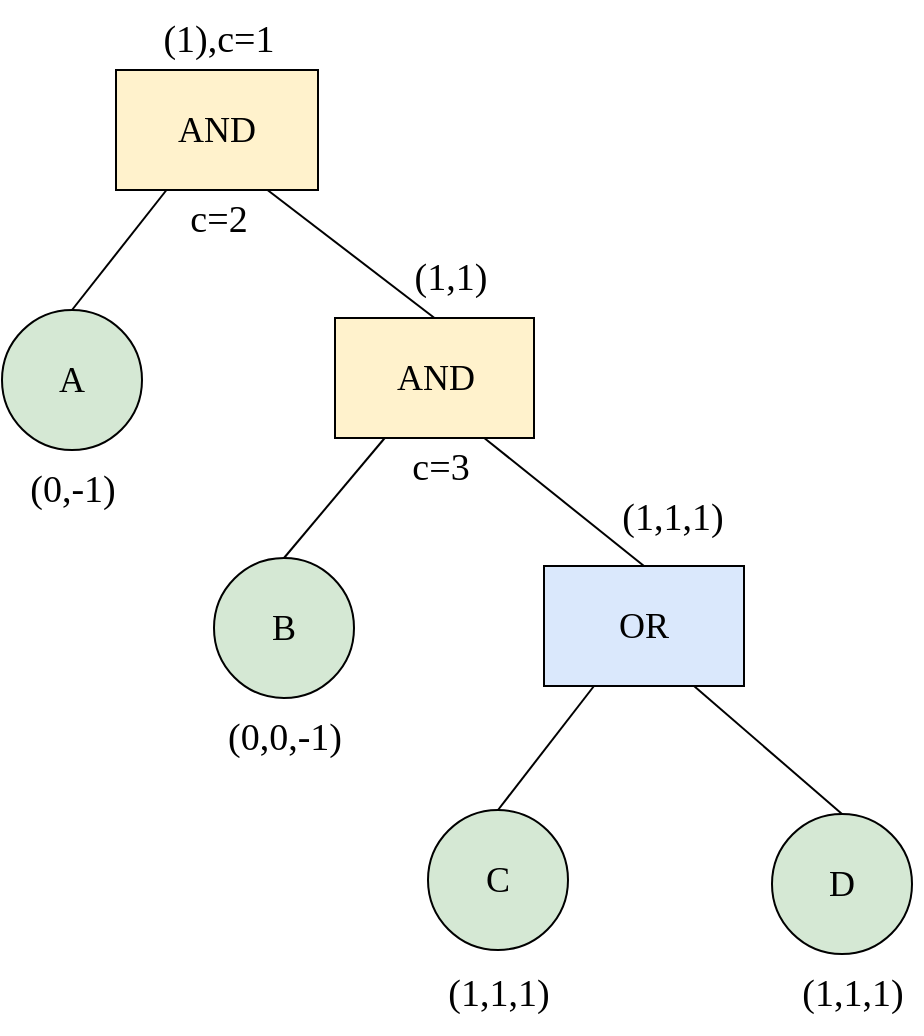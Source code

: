 <mxfile version="24.0.1" type="github">
  <diagram name="第 1 页" id="kUwE8BqdAnwyLQq2LujR">
    <mxGraphModel dx="514" dy="770" grid="1" gridSize="10" guides="1" tooltips="1" connect="1" arrows="1" fold="1" page="1" pageScale="1" pageWidth="827" pageHeight="1169" math="0" shadow="0">
      <root>
        <mxCell id="0" />
        <mxCell id="1" parent="0" />
        <mxCell id="XPNMDbuWubghj81jwDPy-1" value="AND" style="rounded=0;whiteSpace=wrap;html=1;fontFamily=Times New Roman;fillColor=#fff2cc;strokeColor=#000000;fontSize=18;" vertex="1" parent="1">
          <mxGeometry x="307" y="80" width="101" height="60" as="geometry" />
        </mxCell>
        <mxCell id="XPNMDbuWubghj81jwDPy-2" value="AND" style="rounded=0;whiteSpace=wrap;html=1;fontFamily=Times New Roman;fillColor=#fff2cc;strokeColor=#000000;fontSize=18;" vertex="1" parent="1">
          <mxGeometry x="416.5" y="204" width="99.5" height="60" as="geometry" />
        </mxCell>
        <mxCell id="XPNMDbuWubghj81jwDPy-3" value="OR" style="rounded=0;whiteSpace=wrap;html=1;fontFamily=Times New Roman;fillColor=#dae8fc;strokeColor=#000000;fontSize=18;" vertex="1" parent="1">
          <mxGeometry x="521" y="328" width="100" height="60" as="geometry" />
        </mxCell>
        <mxCell id="XPNMDbuWubghj81jwDPy-4" value="" style="endArrow=none;html=1;rounded=0;entryX=0.75;entryY=1;entryDx=0;entryDy=0;exitX=0.5;exitY=0;exitDx=0;exitDy=0;fontFamily=Times New Roman;fontSize=18;" edge="1" parent="1" source="XPNMDbuWubghj81jwDPy-2" target="XPNMDbuWubghj81jwDPy-1">
          <mxGeometry width="50" height="50" relative="1" as="geometry">
            <mxPoint x="458" y="420" as="sourcePoint" />
            <mxPoint x="508" y="370" as="targetPoint" />
          </mxGeometry>
        </mxCell>
        <mxCell id="XPNMDbuWubghj81jwDPy-5" value="" style="endArrow=none;html=1;rounded=0;entryX=0.75;entryY=1;entryDx=0;entryDy=0;exitX=0.5;exitY=0;exitDx=0;exitDy=0;fontFamily=Times New Roman;fontSize=18;strokeColor=#000000;" edge="1" parent="1" source="XPNMDbuWubghj81jwDPy-3" target="XPNMDbuWubghj81jwDPy-2">
          <mxGeometry width="50" height="50" relative="1" as="geometry">
            <mxPoint x="428" y="430" as="sourcePoint" />
            <mxPoint x="478" y="380" as="targetPoint" />
          </mxGeometry>
        </mxCell>
        <mxCell id="XPNMDbuWubghj81jwDPy-6" value="A" style="ellipse;whiteSpace=wrap;html=1;aspect=fixed;fontFamily=Times New Roman;fillColor=#d5e8d4;strokeColor=#000000;fontSize=18;" vertex="1" parent="1">
          <mxGeometry x="250" y="200" width="70" height="70" as="geometry" />
        </mxCell>
        <mxCell id="XPNMDbuWubghj81jwDPy-7" value="B" style="ellipse;whiteSpace=wrap;html=1;aspect=fixed;fontFamily=Times New Roman;fillColor=#d5e8d4;strokeColor=#000000;fontSize=18;" vertex="1" parent="1">
          <mxGeometry x="356" y="324" width="70" height="70" as="geometry" />
        </mxCell>
        <mxCell id="XPNMDbuWubghj81jwDPy-8" value="C" style="ellipse;whiteSpace=wrap;html=1;aspect=fixed;fontFamily=Times New Roman;fillColor=#d5e8d4;strokeColor=#000000;fontSize=18;" vertex="1" parent="1">
          <mxGeometry x="463" y="450" width="70" height="70" as="geometry" />
        </mxCell>
        <mxCell id="XPNMDbuWubghj81jwDPy-9" value="D" style="ellipse;whiteSpace=wrap;html=1;aspect=fixed;fillColor=#d5e8d4;strokeColor=#000000;fontSize=18;fontFamily=Times New Roman;" vertex="1" parent="1">
          <mxGeometry x="635" y="452" width="70" height="70" as="geometry" />
        </mxCell>
        <mxCell id="XPNMDbuWubghj81jwDPy-10" value="" style="endArrow=none;html=1;rounded=0;entryX=0.25;entryY=1;entryDx=0;entryDy=0;exitX=0.5;exitY=0;exitDx=0;exitDy=0;fontFamily=Times New Roman;fontSize=18;" edge="1" parent="1" source="XPNMDbuWubghj81jwDPy-6" target="XPNMDbuWubghj81jwDPy-1">
          <mxGeometry width="50" height="50" relative="1" as="geometry">
            <mxPoint x="255" y="185" as="sourcePoint" />
            <mxPoint x="305" y="135" as="targetPoint" />
          </mxGeometry>
        </mxCell>
        <mxCell id="XPNMDbuWubghj81jwDPy-11" value="" style="endArrow=none;html=1;rounded=0;entryX=0.25;entryY=1;entryDx=0;entryDy=0;exitX=0.5;exitY=0;exitDx=0;exitDy=0;fontFamily=Times New Roman;fontSize=18;strokeColor=#000000;" edge="1" parent="1" source="XPNMDbuWubghj81jwDPy-7" target="XPNMDbuWubghj81jwDPy-2">
          <mxGeometry width="50" height="50" relative="1" as="geometry">
            <mxPoint x="415" y="345" as="sourcePoint" />
            <mxPoint x="465" y="295" as="targetPoint" />
          </mxGeometry>
        </mxCell>
        <mxCell id="XPNMDbuWubghj81jwDPy-12" value="" style="endArrow=none;html=1;rounded=0;entryX=0.25;entryY=1;entryDx=0;entryDy=0;exitX=0.5;exitY=0;exitDx=0;exitDy=0;fontFamily=Times New Roman;fontSize=18;strokeColor=#000000;" edge="1" parent="1" source="XPNMDbuWubghj81jwDPy-8" target="XPNMDbuWubghj81jwDPy-3">
          <mxGeometry width="50" height="50" relative="1" as="geometry">
            <mxPoint x="535" y="455" as="sourcePoint" />
            <mxPoint x="585" y="405" as="targetPoint" />
          </mxGeometry>
        </mxCell>
        <mxCell id="XPNMDbuWubghj81jwDPy-13" value="" style="endArrow=none;html=1;rounded=0;entryX=0.75;entryY=1;entryDx=0;entryDy=0;exitX=0.5;exitY=0;exitDx=0;exitDy=0;fontFamily=Times New Roman;fontSize=18;strokeColor=#000000;" edge="1" parent="1" source="XPNMDbuWubghj81jwDPy-9" target="XPNMDbuWubghj81jwDPy-3">
          <mxGeometry width="50" height="50" relative="1" as="geometry">
            <mxPoint x="655" y="455" as="sourcePoint" />
            <mxPoint x="705" y="405" as="targetPoint" />
          </mxGeometry>
        </mxCell>
        <mxCell id="XPNMDbuWubghj81jwDPy-14" value="&lt;font style=&quot;font-size: 19px;&quot;&gt;(1),c=1&lt;/font&gt;" style="text;html=1;align=center;verticalAlign=middle;resizable=0;points=[];autosize=1;strokeColor=none;fillColor=none;fontSize=18;fontFamily=Times New Roman;" vertex="1" parent="1">
          <mxGeometry x="317.5" y="45" width="80" height="40" as="geometry" />
        </mxCell>
        <mxCell id="XPNMDbuWubghj81jwDPy-15" value="&lt;font style=&quot;font-size: 19px;&quot;&gt;c=2&lt;/font&gt;" style="text;html=1;align=center;verticalAlign=middle;resizable=0;points=[];autosize=1;strokeColor=none;fillColor=none;fontSize=18;fontFamily=Times New Roman;" vertex="1" parent="1">
          <mxGeometry x="332.5" y="135" width="50" height="40" as="geometry" />
        </mxCell>
        <mxCell id="XPNMDbuWubghj81jwDPy-16" value="&lt;font style=&quot;font-size: 19px;&quot;&gt;(1,1)&lt;/font&gt;" style="text;html=1;align=center;verticalAlign=middle;resizable=0;points=[];autosize=1;strokeColor=none;fillColor=none;fontSize=18;fontFamily=Times New Roman;" vertex="1" parent="1">
          <mxGeometry x="444.25" y="164" width="60" height="40" as="geometry" />
        </mxCell>
        <mxCell id="XPNMDbuWubghj81jwDPy-17" value="&lt;font style=&quot;font-size: 19px;&quot;&gt;c=3&lt;/font&gt;" style="text;html=1;align=center;verticalAlign=middle;resizable=0;points=[];autosize=1;strokeColor=none;fillColor=none;fontSize=18;fontFamily=Times New Roman;" vertex="1" parent="1">
          <mxGeometry x="444.25" y="259" width="50" height="40" as="geometry" />
        </mxCell>
        <mxCell id="XPNMDbuWubghj81jwDPy-18" value="(1,1,1)" style="text;html=1;align=center;verticalAlign=middle;resizable=0;points=[];autosize=1;strokeColor=none;fillColor=none;fontSize=19;fontFamily=Times New Roman;" vertex="1" parent="1">
          <mxGeometry x="550" y="284" width="70" height="40" as="geometry" />
        </mxCell>
        <mxCell id="XPNMDbuWubghj81jwDPy-19" value="&lt;font style=&quot;font-size: 19px;&quot;&gt;(0,-1)&lt;/font&gt;" style="text;html=1;align=center;verticalAlign=middle;resizable=0;points=[];autosize=1;strokeColor=none;fillColor=none;fontSize=18;fontFamily=Times New Roman;" vertex="1" parent="1">
          <mxGeometry x="250" y="270" width="70" height="40" as="geometry" />
        </mxCell>
        <mxCell id="XPNMDbuWubghj81jwDPy-20" value="&lt;font style=&quot;font-size: 19px;&quot;&gt;(0,0,-1)&lt;/font&gt;" style="text;html=1;align=center;verticalAlign=middle;resizable=0;points=[];autosize=1;strokeColor=none;fillColor=none;fontSize=18;fontFamily=Times New Roman;" vertex="1" parent="1">
          <mxGeometry x="351" y="394" width="80" height="40" as="geometry" />
        </mxCell>
        <mxCell id="XPNMDbuWubghj81jwDPy-21" value="(1,1,1)" style="text;html=1;align=center;verticalAlign=middle;resizable=0;points=[];autosize=1;strokeColor=none;fillColor=none;fontSize=19;fontFamily=Times New Roman;" vertex="1" parent="1">
          <mxGeometry x="463" y="522" width="70" height="40" as="geometry" />
        </mxCell>
        <mxCell id="XPNMDbuWubghj81jwDPy-22" value="(1,1,1)" style="text;html=1;align=center;verticalAlign=middle;resizable=0;points=[];autosize=1;strokeColor=none;fillColor=none;fontSize=19;fontFamily=Times New Roman;" vertex="1" parent="1">
          <mxGeometry x="640" y="522" width="70" height="40" as="geometry" />
        </mxCell>
      </root>
    </mxGraphModel>
  </diagram>
</mxfile>
